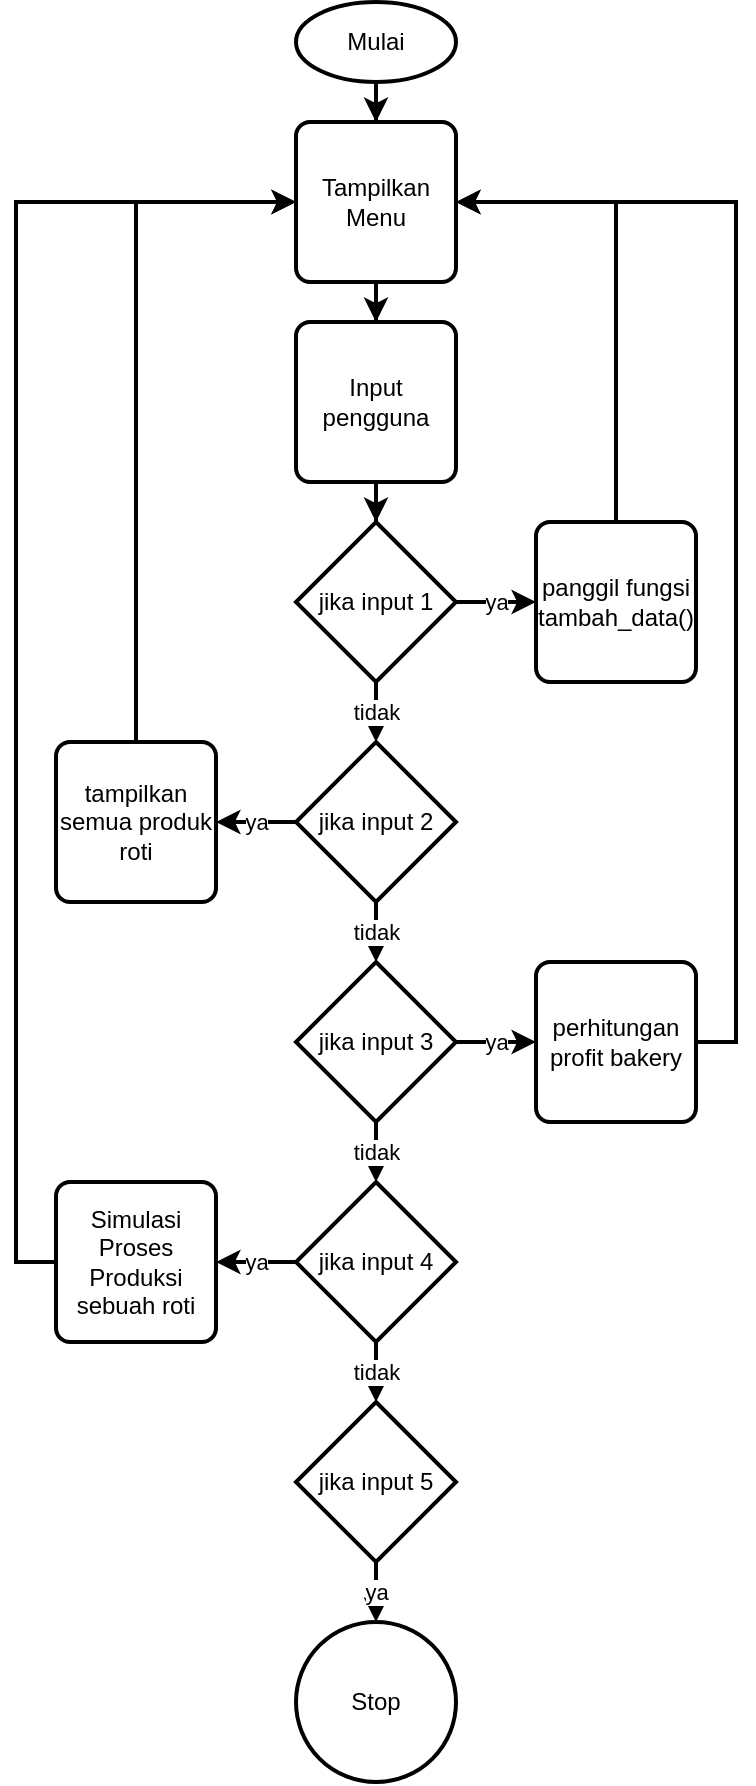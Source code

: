 <mxfile version="27.1.6">
  <diagram id="C5RBs43oDa-KdzZeNtuy" name="Page-1">
    <mxGraphModel grid="1" page="1" gridSize="10" guides="1" tooltips="1" connect="1" arrows="1" fold="1" pageScale="1" pageWidth="827" pageHeight="1169" math="0" shadow="0">
      <root>
        <mxCell id="WIyWlLk6GJQsqaUBKTNV-0" />
        <mxCell id="WIyWlLk6GJQsqaUBKTNV-1" parent="WIyWlLk6GJQsqaUBKTNV-0" />
        <mxCell id="fVXF55EMWMuyAEQSfPxx-2" style="edgeStyle=orthogonalEdgeStyle;rounded=0;orthogonalLoop=1;jettySize=auto;html=1;exitX=0.5;exitY=1;exitDx=0;exitDy=0;exitPerimeter=0;strokeColor=default;strokeWidth=2;align=center;verticalAlign=middle;fontFamily=Helvetica;fontSize=11;fontColor=default;labelBackgroundColor=default;endArrow=classic;" edge="1" parent="WIyWlLk6GJQsqaUBKTNV-1" source="fVXF55EMWMuyAEQSfPxx-0" target="fVXF55EMWMuyAEQSfPxx-1">
          <mxGeometry relative="1" as="geometry" />
        </mxCell>
        <mxCell id="fVXF55EMWMuyAEQSfPxx-0" value="Mulai" style="strokeWidth=2;html=1;shape=mxgraph.flowchart.start_1;whiteSpace=wrap;" vertex="1" parent="WIyWlLk6GJQsqaUBKTNV-1">
          <mxGeometry x="320" y="40" width="80" height="40" as="geometry" />
        </mxCell>
        <mxCell id="fVXF55EMWMuyAEQSfPxx-6" value="" style="edgeStyle=orthogonalEdgeStyle;rounded=0;orthogonalLoop=1;jettySize=auto;html=1;strokeColor=default;strokeWidth=2;align=center;verticalAlign=middle;fontFamily=Helvetica;fontSize=11;fontColor=default;labelBackgroundColor=default;endArrow=classic;" edge="1" parent="WIyWlLk6GJQsqaUBKTNV-1" source="fVXF55EMWMuyAEQSfPxx-1" target="fVXF55EMWMuyAEQSfPxx-5">
          <mxGeometry relative="1" as="geometry" />
        </mxCell>
        <mxCell id="fVXF55EMWMuyAEQSfPxx-1" value="Tampilkan Menu" style="rounded=1;whiteSpace=wrap;html=1;absoluteArcSize=1;arcSize=14;strokeWidth=2;" vertex="1" parent="WIyWlLk6GJQsqaUBKTNV-1">
          <mxGeometry x="320" y="100" width="80" height="80" as="geometry" />
        </mxCell>
        <mxCell id="fVXF55EMWMuyAEQSfPxx-13" value="" style="edgeStyle=orthogonalEdgeStyle;rounded=0;orthogonalLoop=1;jettySize=auto;html=1;strokeColor=default;strokeWidth=2;align=center;verticalAlign=middle;fontFamily=Helvetica;fontSize=11;fontColor=default;labelBackgroundColor=default;endArrow=classic;" edge="1" parent="WIyWlLk6GJQsqaUBKTNV-1" source="fVXF55EMWMuyAEQSfPxx-5" target="fVXF55EMWMuyAEQSfPxx-12">
          <mxGeometry relative="1" as="geometry" />
        </mxCell>
        <mxCell id="fVXF55EMWMuyAEQSfPxx-5" value="Input pengguna" style="rounded=1;whiteSpace=wrap;html=1;absoluteArcSize=1;arcSize=14;strokeWidth=2;" vertex="1" parent="WIyWlLk6GJQsqaUBKTNV-1">
          <mxGeometry x="320" y="200" width="80" height="80" as="geometry" />
        </mxCell>
        <mxCell id="fVXF55EMWMuyAEQSfPxx-16" value="tidak" style="edgeStyle=orthogonalEdgeStyle;rounded=0;orthogonalLoop=1;jettySize=auto;html=1;strokeColor=default;strokeWidth=2;align=center;verticalAlign=middle;fontFamily=Helvetica;fontSize=11;fontColor=default;labelBackgroundColor=default;endArrow=classic;" edge="1" parent="WIyWlLk6GJQsqaUBKTNV-1" source="fVXF55EMWMuyAEQSfPxx-12" target="fVXF55EMWMuyAEQSfPxx-14">
          <mxGeometry relative="1" as="geometry" />
        </mxCell>
        <mxCell id="fVXF55EMWMuyAEQSfPxx-23" value="ya" style="edgeStyle=orthogonalEdgeStyle;rounded=0;orthogonalLoop=1;jettySize=auto;html=1;strokeColor=default;strokeWidth=2;align=center;verticalAlign=middle;fontFamily=Helvetica;fontSize=11;fontColor=default;labelBackgroundColor=default;endArrow=classic;" edge="1" parent="WIyWlLk6GJQsqaUBKTNV-1" source="fVXF55EMWMuyAEQSfPxx-12" target="fVXF55EMWMuyAEQSfPxx-22">
          <mxGeometry relative="1" as="geometry" />
        </mxCell>
        <mxCell id="fVXF55EMWMuyAEQSfPxx-12" value="jika input 1" style="strokeWidth=2;html=1;shape=mxgraph.flowchart.decision;whiteSpace=wrap;" vertex="1" parent="WIyWlLk6GJQsqaUBKTNV-1">
          <mxGeometry x="320" y="300" width="80" height="80" as="geometry" />
        </mxCell>
        <mxCell id="fVXF55EMWMuyAEQSfPxx-17" value="tidak" style="edgeStyle=orthogonalEdgeStyle;rounded=0;orthogonalLoop=1;jettySize=auto;html=1;strokeColor=default;strokeWidth=2;align=center;verticalAlign=middle;fontFamily=Helvetica;fontSize=11;fontColor=default;labelBackgroundColor=default;endArrow=classic;" edge="1" parent="WIyWlLk6GJQsqaUBKTNV-1" source="fVXF55EMWMuyAEQSfPxx-14" target="fVXF55EMWMuyAEQSfPxx-15">
          <mxGeometry relative="1" as="geometry" />
        </mxCell>
        <mxCell id="fVXF55EMWMuyAEQSfPxx-26" value="ya" style="edgeStyle=orthogonalEdgeStyle;rounded=0;orthogonalLoop=1;jettySize=auto;html=1;exitX=0;exitY=0.5;exitDx=0;exitDy=0;exitPerimeter=0;strokeColor=default;strokeWidth=2;align=center;verticalAlign=middle;fontFamily=Helvetica;fontSize=11;fontColor=default;labelBackgroundColor=default;endArrow=classic;" edge="1" parent="WIyWlLk6GJQsqaUBKTNV-1" source="fVXF55EMWMuyAEQSfPxx-14" target="fVXF55EMWMuyAEQSfPxx-25">
          <mxGeometry relative="1" as="geometry" />
        </mxCell>
        <mxCell id="fVXF55EMWMuyAEQSfPxx-14" value="jika input 2" style="strokeWidth=2;html=1;shape=mxgraph.flowchart.decision;whiteSpace=wrap;" vertex="1" parent="WIyWlLk6GJQsqaUBKTNV-1">
          <mxGeometry x="320" y="410" width="80" height="80" as="geometry" />
        </mxCell>
        <mxCell id="fVXF55EMWMuyAEQSfPxx-21" value="tidak" style="edgeStyle=orthogonalEdgeStyle;rounded=0;orthogonalLoop=1;jettySize=auto;html=1;strokeColor=default;strokeWidth=2;align=center;verticalAlign=middle;fontFamily=Helvetica;fontSize=11;fontColor=default;labelBackgroundColor=default;endArrow=classic;" edge="1" parent="WIyWlLk6GJQsqaUBKTNV-1" source="fVXF55EMWMuyAEQSfPxx-15" target="fVXF55EMWMuyAEQSfPxx-18">
          <mxGeometry relative="1" as="geometry" />
        </mxCell>
        <mxCell id="fVXF55EMWMuyAEQSfPxx-29" value="ya" style="edgeStyle=orthogonalEdgeStyle;rounded=0;orthogonalLoop=1;jettySize=auto;html=1;strokeColor=default;strokeWidth=2;align=center;verticalAlign=middle;fontFamily=Helvetica;fontSize=11;fontColor=default;labelBackgroundColor=default;endArrow=classic;" edge="1" parent="WIyWlLk6GJQsqaUBKTNV-1" source="fVXF55EMWMuyAEQSfPxx-15" target="fVXF55EMWMuyAEQSfPxx-28">
          <mxGeometry relative="1" as="geometry" />
        </mxCell>
        <mxCell id="fVXF55EMWMuyAEQSfPxx-15" value="jika input 3" style="strokeWidth=2;html=1;shape=mxgraph.flowchart.decision;whiteSpace=wrap;" vertex="1" parent="WIyWlLk6GJQsqaUBKTNV-1">
          <mxGeometry x="320" y="520" width="80" height="80" as="geometry" />
        </mxCell>
        <mxCell id="fVXF55EMWMuyAEQSfPxx-20" value="tidak" style="edgeStyle=orthogonalEdgeStyle;rounded=0;orthogonalLoop=1;jettySize=auto;html=1;strokeColor=default;strokeWidth=2;align=center;verticalAlign=middle;fontFamily=Helvetica;fontSize=11;fontColor=default;labelBackgroundColor=default;endArrow=classic;" edge="1" parent="WIyWlLk6GJQsqaUBKTNV-1" source="fVXF55EMWMuyAEQSfPxx-18" target="fVXF55EMWMuyAEQSfPxx-19">
          <mxGeometry relative="1" as="geometry" />
        </mxCell>
        <mxCell id="fVXF55EMWMuyAEQSfPxx-32" value="ya" style="edgeStyle=orthogonalEdgeStyle;rounded=0;orthogonalLoop=1;jettySize=auto;html=1;exitX=0;exitY=0.5;exitDx=0;exitDy=0;exitPerimeter=0;entryX=1;entryY=0.5;entryDx=0;entryDy=0;strokeColor=default;strokeWidth=2;align=center;verticalAlign=middle;fontFamily=Helvetica;fontSize=11;fontColor=default;labelBackgroundColor=default;endArrow=classic;" edge="1" parent="WIyWlLk6GJQsqaUBKTNV-1" source="fVXF55EMWMuyAEQSfPxx-18" target="fVXF55EMWMuyAEQSfPxx-31">
          <mxGeometry relative="1" as="geometry" />
        </mxCell>
        <mxCell id="fVXF55EMWMuyAEQSfPxx-18" value="jika input 4" style="strokeWidth=2;html=1;shape=mxgraph.flowchart.decision;whiteSpace=wrap;" vertex="1" parent="WIyWlLk6GJQsqaUBKTNV-1">
          <mxGeometry x="320" y="630" width="80" height="80" as="geometry" />
        </mxCell>
        <mxCell id="fVXF55EMWMuyAEQSfPxx-35" value="ya" style="edgeStyle=orthogonalEdgeStyle;rounded=0;orthogonalLoop=1;jettySize=auto;html=1;exitX=0.5;exitY=1;exitDx=0;exitDy=0;exitPerimeter=0;strokeColor=default;strokeWidth=2;align=center;verticalAlign=middle;fontFamily=Helvetica;fontSize=11;fontColor=default;labelBackgroundColor=default;endArrow=classic;" edge="1" parent="WIyWlLk6GJQsqaUBKTNV-1" source="fVXF55EMWMuyAEQSfPxx-19" target="fVXF55EMWMuyAEQSfPxx-34">
          <mxGeometry relative="1" as="geometry" />
        </mxCell>
        <mxCell id="fVXF55EMWMuyAEQSfPxx-19" value="jika input 5" style="strokeWidth=2;html=1;shape=mxgraph.flowchart.decision;whiteSpace=wrap;" vertex="1" parent="WIyWlLk6GJQsqaUBKTNV-1">
          <mxGeometry x="320" y="740" width="80" height="80" as="geometry" />
        </mxCell>
        <mxCell id="fVXF55EMWMuyAEQSfPxx-24" style="edgeStyle=orthogonalEdgeStyle;rounded=0;orthogonalLoop=1;jettySize=auto;html=1;exitX=0.5;exitY=0;exitDx=0;exitDy=0;entryX=1;entryY=0.5;entryDx=0;entryDy=0;strokeColor=default;strokeWidth=2;align=center;verticalAlign=middle;fontFamily=Helvetica;fontSize=11;fontColor=default;labelBackgroundColor=default;endArrow=classic;" edge="1" parent="WIyWlLk6GJQsqaUBKTNV-1" source="fVXF55EMWMuyAEQSfPxx-22" target="fVXF55EMWMuyAEQSfPxx-1">
          <mxGeometry relative="1" as="geometry" />
        </mxCell>
        <mxCell id="fVXF55EMWMuyAEQSfPxx-22" value="panggil fungsi tambah_data()" style="rounded=1;whiteSpace=wrap;html=1;absoluteArcSize=1;arcSize=14;strokeWidth=2;" vertex="1" parent="WIyWlLk6GJQsqaUBKTNV-1">
          <mxGeometry x="440" y="300" width="80" height="80" as="geometry" />
        </mxCell>
        <mxCell id="fVXF55EMWMuyAEQSfPxx-27" style="edgeStyle=orthogonalEdgeStyle;rounded=0;orthogonalLoop=1;jettySize=auto;html=1;exitX=0.5;exitY=0;exitDx=0;exitDy=0;entryX=0;entryY=0.5;entryDx=0;entryDy=0;strokeColor=default;strokeWidth=2;align=center;verticalAlign=middle;fontFamily=Helvetica;fontSize=11;fontColor=default;labelBackgroundColor=default;endArrow=classic;" edge="1" parent="WIyWlLk6GJQsqaUBKTNV-1" source="fVXF55EMWMuyAEQSfPxx-25" target="fVXF55EMWMuyAEQSfPxx-1">
          <mxGeometry relative="1" as="geometry" />
        </mxCell>
        <mxCell id="fVXF55EMWMuyAEQSfPxx-25" value="tampilkan semua produk roti" style="rounded=1;whiteSpace=wrap;html=1;absoluteArcSize=1;arcSize=14;strokeWidth=2;" vertex="1" parent="WIyWlLk6GJQsqaUBKTNV-1">
          <mxGeometry x="200" y="410" width="80" height="80" as="geometry" />
        </mxCell>
        <mxCell id="fVXF55EMWMuyAEQSfPxx-30" style="edgeStyle=orthogonalEdgeStyle;rounded=0;orthogonalLoop=1;jettySize=auto;html=1;exitX=1;exitY=0.5;exitDx=0;exitDy=0;entryX=1;entryY=0.5;entryDx=0;entryDy=0;strokeWidth=2;" edge="1" parent="WIyWlLk6GJQsqaUBKTNV-1" source="fVXF55EMWMuyAEQSfPxx-28" target="fVXF55EMWMuyAEQSfPxx-1">
          <mxGeometry relative="1" as="geometry" />
        </mxCell>
        <mxCell id="fVXF55EMWMuyAEQSfPxx-28" value="perhitungan profit bakery" style="rounded=1;whiteSpace=wrap;html=1;absoluteArcSize=1;arcSize=14;strokeWidth=2;" vertex="1" parent="WIyWlLk6GJQsqaUBKTNV-1">
          <mxGeometry x="440" y="520" width="80" height="80" as="geometry" />
        </mxCell>
        <mxCell id="fVXF55EMWMuyAEQSfPxx-33" style="edgeStyle=orthogonalEdgeStyle;rounded=0;orthogonalLoop=1;jettySize=auto;html=1;exitX=0;exitY=0.5;exitDx=0;exitDy=0;entryX=0;entryY=0.5;entryDx=0;entryDy=0;strokeColor=default;strokeWidth=2;align=center;verticalAlign=middle;fontFamily=Helvetica;fontSize=11;fontColor=default;labelBackgroundColor=default;endArrow=classic;" edge="1" parent="WIyWlLk6GJQsqaUBKTNV-1" source="fVXF55EMWMuyAEQSfPxx-31" target="fVXF55EMWMuyAEQSfPxx-1">
          <mxGeometry relative="1" as="geometry" />
        </mxCell>
        <mxCell id="fVXF55EMWMuyAEQSfPxx-31" value="Simulasi Proses Produksi sebuah roti" style="rounded=1;whiteSpace=wrap;html=1;absoluteArcSize=1;arcSize=14;strokeWidth=2;" vertex="1" parent="WIyWlLk6GJQsqaUBKTNV-1">
          <mxGeometry x="200" y="630" width="80" height="80" as="geometry" />
        </mxCell>
        <mxCell id="fVXF55EMWMuyAEQSfPxx-34" value="Stop" style="strokeWidth=2;html=1;shape=mxgraph.flowchart.start_2;whiteSpace=wrap;" vertex="1" parent="WIyWlLk6GJQsqaUBKTNV-1">
          <mxGeometry x="320" y="850" width="80" height="80" as="geometry" />
        </mxCell>
      </root>
    </mxGraphModel>
  </diagram>
</mxfile>
